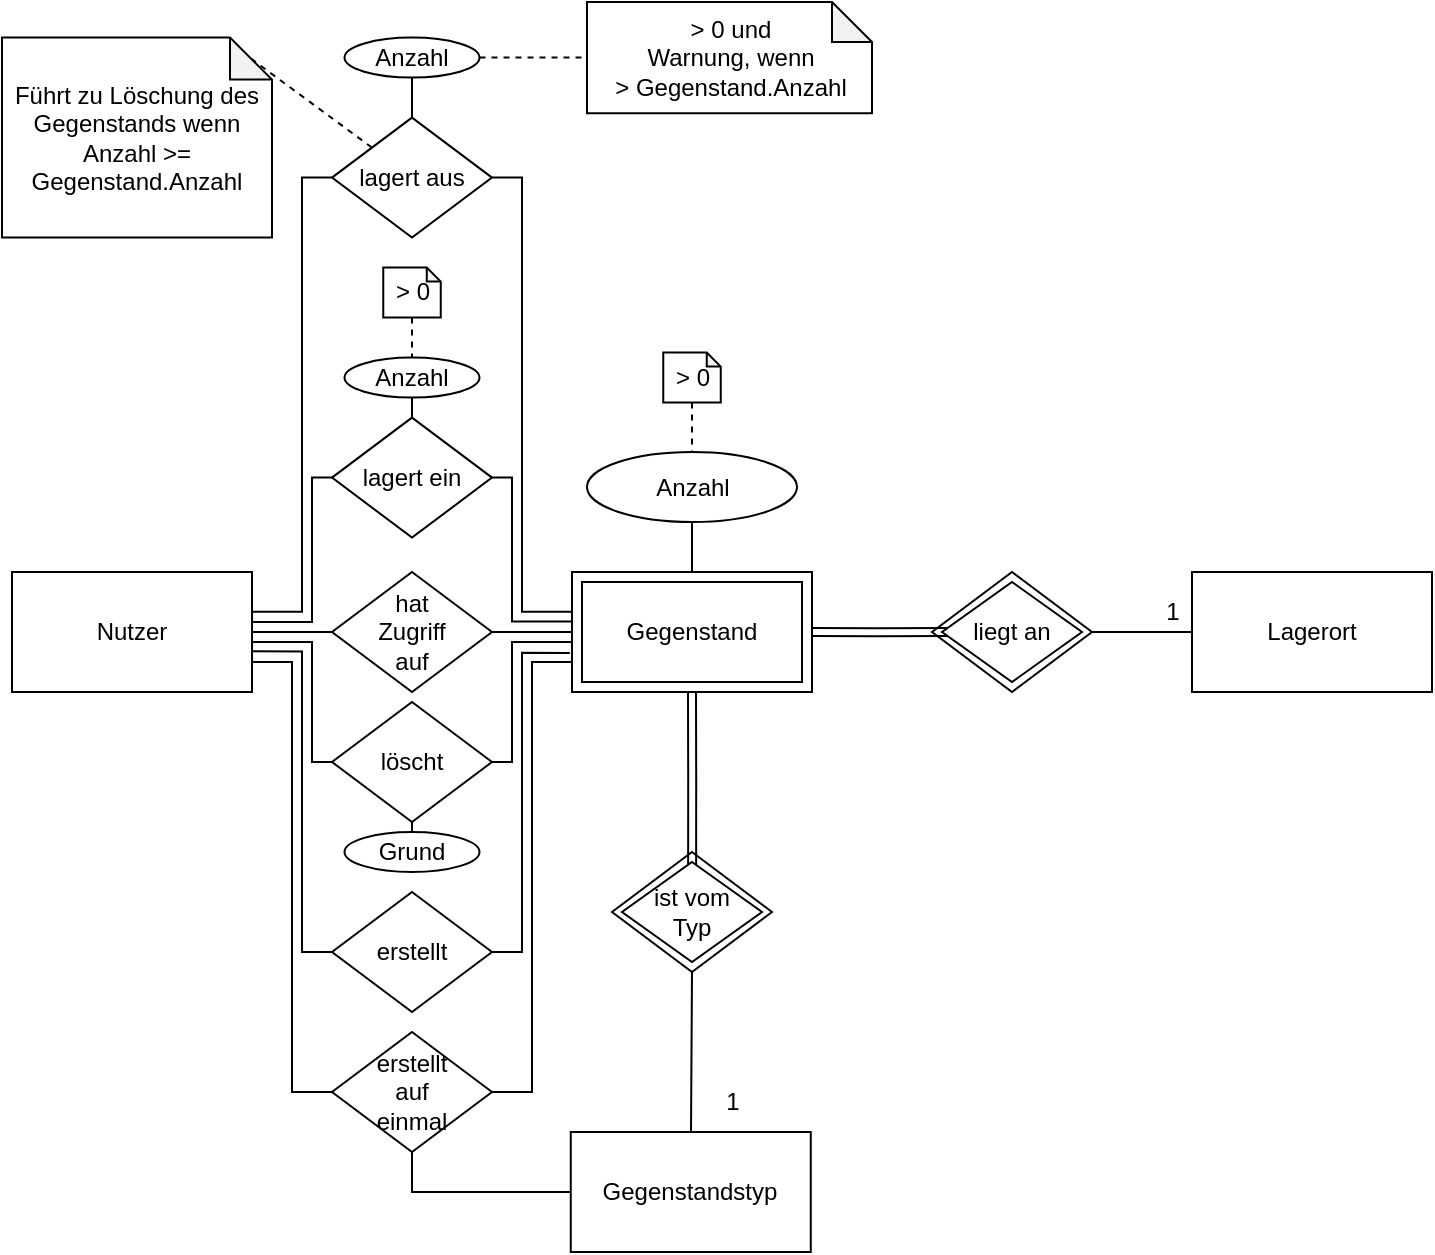 <mxfile version="13.2.3" type="device"><diagram id="py9hQc91kMQ61yK6olEt" name="Page-1"><mxGraphModel dx="1117" dy="1654" grid="1" gridSize="5" guides="1" tooltips="1" connect="1" arrows="1" fold="1" page="1" pageScale="1" pageWidth="850" pageHeight="1100" math="0" shadow="0"><root><mxCell id="0"/><mxCell id="1" parent="0"/><mxCell id="qa3V-vZnXM8_rd1PsVVK-26" style="edgeStyle=orthogonalEdgeStyle;rounded=0;orthogonalLoop=1;jettySize=auto;html=1;exitX=1;exitY=0.75;exitDx=0;exitDy=0;entryX=0;entryY=0.5;entryDx=0;entryDy=0;endArrow=none;endFill=0;" edge="1" parent="1" source="qa3V-vZnXM8_rd1PsVVK-1" target="qa3V-vZnXM8_rd1PsVVK-25"><mxGeometry relative="1" as="geometry"/></mxCell><mxCell id="qa3V-vZnXM8_rd1PsVVK-51" style="edgeStyle=orthogonalEdgeStyle;rounded=0;orthogonalLoop=1;jettySize=auto;html=1;exitX=1;exitY=0.5;exitDx=0;exitDy=0;entryX=0;entryY=0.5;entryDx=0;entryDy=0;endArrow=none;endFill=0;" edge="1" parent="1" source="qa3V-vZnXM8_rd1PsVVK-1" target="qa3V-vZnXM8_rd1PsVVK-32"><mxGeometry relative="1" as="geometry"><Array as="points"><mxPoint x="280" y="115"/><mxPoint x="310" y="115"/><mxPoint x="310" y="175"/></Array></mxGeometry></mxCell><mxCell id="qa3V-vZnXM8_rd1PsVVK-61" style="edgeStyle=elbowEdgeStyle;rounded=0;orthogonalLoop=1;jettySize=auto;html=1;entryX=0;entryY=0.5;entryDx=0;entryDy=0;endArrow=none;endFill=0;" edge="1" parent="1" target="qa3V-vZnXM8_rd1PsVVK-43"><mxGeometry relative="1" as="geometry"><mxPoint x="280" y="105" as="sourcePoint"/><Array as="points"><mxPoint x="310" y="100"/><mxPoint x="310" y="95"/></Array></mxGeometry></mxCell><mxCell id="qa3V-vZnXM8_rd1PsVVK-63" style="edgeStyle=elbowEdgeStyle;rounded=0;orthogonalLoop=1;jettySize=auto;html=1;exitX=1.001;exitY=0.331;exitDx=0;exitDy=0;entryX=0;entryY=0.5;entryDx=0;entryDy=0;endArrow=none;endFill=0;exitPerimeter=0;" edge="1" parent="1" source="qa3V-vZnXM8_rd1PsVVK-1" target="qa3V-vZnXM8_rd1PsVVK-44"><mxGeometry relative="1" as="geometry"><Array as="points"><mxPoint x="305" y="95"/><mxPoint x="305" y="5"/><mxPoint x="305"/></Array></mxGeometry></mxCell><mxCell id="qa3V-vZnXM8_rd1PsVVK-1" value="Nutzer" style="rounded=0;whiteSpace=wrap;html=1;" vertex="1" parent="1"><mxGeometry x="160" y="80" width="120" height="60" as="geometry"/></mxCell><mxCell id="qa3V-vZnXM8_rd1PsVVK-5" style="edgeStyle=orthogonalEdgeStyle;rounded=0;orthogonalLoop=1;jettySize=auto;html=1;exitX=1;exitY=0.5;exitDx=0;exitDy=0;entryX=-0.009;entryY=0.674;entryDx=0;entryDy=0;endArrow=none;endFill=0;entryPerimeter=0;" edge="1" parent="1" source="qa3V-vZnXM8_rd1PsVVK-3" target="qa3V-vZnXM8_rd1PsVVK-2"><mxGeometry relative="1" as="geometry"><Array as="points"><mxPoint x="415" y="230"/><mxPoint x="415" y="120"/><mxPoint x="440" y="120"/></Array></mxGeometry></mxCell><mxCell id="qa3V-vZnXM8_rd1PsVVK-34" style="edgeStyle=orthogonalEdgeStyle;rounded=0;orthogonalLoop=1;jettySize=auto;html=1;exitX=0;exitY=0.5;exitDx=0;exitDy=0;entryX=0.999;entryY=0.661;entryDx=0;entryDy=0;entryPerimeter=0;endArrow=none;endFill=0;" edge="1" parent="1" source="qa3V-vZnXM8_rd1PsVVK-3" target="qa3V-vZnXM8_rd1PsVVK-1"><mxGeometry relative="1" as="geometry"><Array as="points"><mxPoint x="305" y="270"/><mxPoint x="305" y="120"/></Array></mxGeometry></mxCell><mxCell id="qa3V-vZnXM8_rd1PsVVK-3" value="erstellt" style="rhombus;whiteSpace=wrap;html=1;" vertex="1" parent="1"><mxGeometry x="320.0" y="240.0" width="80" height="60" as="geometry"/></mxCell><mxCell id="qa3V-vZnXM8_rd1PsVVK-7" value="" style="group" vertex="1" connectable="0" parent="1"><mxGeometry x="440" y="80" width="120" height="60" as="geometry"/></mxCell><mxCell id="qa3V-vZnXM8_rd1PsVVK-2" value="" style="rounded=0;whiteSpace=wrap;html=1;" vertex="1" parent="qa3V-vZnXM8_rd1PsVVK-7"><mxGeometry width="120" height="60" as="geometry"/></mxCell><mxCell id="qa3V-vZnXM8_rd1PsVVK-6" value="Gegenstand" style="rounded=0;whiteSpace=wrap;html=1;" vertex="1" parent="qa3V-vZnXM8_rd1PsVVK-7"><mxGeometry x="5" y="5" width="110" height="50" as="geometry"/></mxCell><mxCell id="qa3V-vZnXM8_rd1PsVVK-10" value="" style="group" vertex="1" connectable="0" parent="1"><mxGeometry x="620.0" y="80.0" width="80" height="60" as="geometry"/></mxCell><mxCell id="qa3V-vZnXM8_rd1PsVVK-8" value="" style="rhombus;whiteSpace=wrap;html=1;" vertex="1" parent="qa3V-vZnXM8_rd1PsVVK-10"><mxGeometry width="80" height="60" as="geometry"/></mxCell><mxCell id="qa3V-vZnXM8_rd1PsVVK-9" value="liegt an" style="rhombus;whiteSpace=wrap;html=1;" vertex="1" parent="qa3V-vZnXM8_rd1PsVVK-10"><mxGeometry x="5.0" y="5.0" width="70" height="50" as="geometry"/></mxCell><mxCell id="qa3V-vZnXM8_rd1PsVVK-16" style="edgeStyle=orthogonalEdgeStyle;shape=link;rounded=0;orthogonalLoop=1;jettySize=auto;html=1;exitX=0.04;exitY=0.501;exitDx=0;exitDy=0;entryX=1;entryY=0.5;entryDx=0;entryDy=0;endArrow=none;endFill=0;exitPerimeter=0;" edge="1" parent="1" source="qa3V-vZnXM8_rd1PsVVK-9" target="qa3V-vZnXM8_rd1PsVVK-2"><mxGeometry relative="1" as="geometry"/></mxCell><mxCell id="qa3V-vZnXM8_rd1PsVVK-17" value="ist" style="group" vertex="1" connectable="0" parent="1"><mxGeometry x="460.0" y="220" width="80" height="60" as="geometry"/></mxCell><mxCell id="qa3V-vZnXM8_rd1PsVVK-18" value="" style="rhombus;whiteSpace=wrap;html=1;" vertex="1" parent="qa3V-vZnXM8_rd1PsVVK-17"><mxGeometry width="80" height="60" as="geometry"/></mxCell><mxCell id="qa3V-vZnXM8_rd1PsVVK-19" value="ist vom&lt;br&gt;Typ" style="rhombus;whiteSpace=wrap;html=1;" vertex="1" parent="qa3V-vZnXM8_rd1PsVVK-17"><mxGeometry x="5.0" y="5.0" width="70" height="50" as="geometry"/></mxCell><mxCell id="qa3V-vZnXM8_rd1PsVVK-20" style="edgeStyle=orthogonalEdgeStyle;shape=link;rounded=0;orthogonalLoop=1;jettySize=auto;html=1;exitX=0.501;exitY=0.027;exitDx=0;exitDy=0;entryX=0.5;entryY=1;entryDx=0;entryDy=0;endArrow=none;endFill=0;exitPerimeter=0;" edge="1" parent="1" source="qa3V-vZnXM8_rd1PsVVK-19" target="qa3V-vZnXM8_rd1PsVVK-2"><mxGeometry relative="1" as="geometry"/></mxCell><mxCell id="qa3V-vZnXM8_rd1PsVVK-21" value="Lagerort" style="rounded=0;whiteSpace=wrap;html=1;" vertex="1" parent="1"><mxGeometry x="750" y="80" width="120" height="60" as="geometry"/></mxCell><mxCell id="qa3V-vZnXM8_rd1PsVVK-22" style="edgeStyle=orthogonalEdgeStyle;rounded=0;orthogonalLoop=1;jettySize=auto;html=1;exitX=1;exitY=0.5;exitDx=0;exitDy=0;entryX=0;entryY=0.5;entryDx=0;entryDy=0;endArrow=none;endFill=0;" edge="1" parent="1" source="qa3V-vZnXM8_rd1PsVVK-8" target="qa3V-vZnXM8_rd1PsVVK-21"><mxGeometry relative="1" as="geometry"/></mxCell><mxCell id="qa3V-vZnXM8_rd1PsVVK-23" value="Gegenstandstyp" style="rounded=0;whiteSpace=wrap;html=1;" vertex="1" parent="1"><mxGeometry x="439.38" y="360" width="120" height="60" as="geometry"/></mxCell><mxCell id="qa3V-vZnXM8_rd1PsVVK-27" style="edgeStyle=orthogonalEdgeStyle;rounded=0;orthogonalLoop=1;jettySize=auto;html=1;exitX=1;exitY=0.5;exitDx=0;exitDy=0;entryX=0;entryY=0.75;entryDx=0;entryDy=0;endArrow=none;endFill=0;" edge="1" parent="1" source="qa3V-vZnXM8_rd1PsVVK-25" target="qa3V-vZnXM8_rd1PsVVK-2"><mxGeometry relative="1" as="geometry"/></mxCell><mxCell id="qa3V-vZnXM8_rd1PsVVK-29" style="edgeStyle=orthogonalEdgeStyle;rounded=0;orthogonalLoop=1;jettySize=auto;html=1;exitX=0.5;exitY=1;exitDx=0;exitDy=0;entryX=0;entryY=0.5;entryDx=0;entryDy=0;endArrow=none;endFill=0;" edge="1" parent="1" source="qa3V-vZnXM8_rd1PsVVK-25" target="qa3V-vZnXM8_rd1PsVVK-23"><mxGeometry relative="1" as="geometry"/></mxCell><mxCell id="qa3V-vZnXM8_rd1PsVVK-25" value="erstellt&lt;br&gt;auf&lt;br&gt;einmal" style="rhombus;whiteSpace=wrap;html=1;" vertex="1" parent="1"><mxGeometry x="320.0" y="310.0" width="80" height="60" as="geometry"/></mxCell><mxCell id="qa3V-vZnXM8_rd1PsVVK-31" style="edgeStyle=orthogonalEdgeStyle;rounded=0;orthogonalLoop=1;jettySize=auto;html=1;exitX=0.5;exitY=1;exitDx=0;exitDy=0;entryX=0.5;entryY=0;entryDx=0;entryDy=0;endArrow=none;endFill=0;" edge="1" parent="1" source="qa3V-vZnXM8_rd1PsVVK-30" target="qa3V-vZnXM8_rd1PsVVK-2"><mxGeometry relative="1" as="geometry"/></mxCell><mxCell id="qa3V-vZnXM8_rd1PsVVK-30" value="Anzahl" style="ellipse;whiteSpace=wrap;html=1;" vertex="1" parent="1"><mxGeometry x="447.5" y="20" width="105" height="35" as="geometry"/></mxCell><mxCell id="qa3V-vZnXM8_rd1PsVVK-50" style="edgeStyle=orthogonalEdgeStyle;rounded=0;orthogonalLoop=1;jettySize=auto;html=1;exitX=0.5;exitY=1;exitDx=0;exitDy=0;entryX=0.5;entryY=0;entryDx=0;entryDy=0;endArrow=none;endFill=0;" edge="1" parent="1" source="qa3V-vZnXM8_rd1PsVVK-32" target="qa3V-vZnXM8_rd1PsVVK-37"><mxGeometry relative="1" as="geometry"/></mxCell><mxCell id="qa3V-vZnXM8_rd1PsVVK-52" style="edgeStyle=orthogonalEdgeStyle;rounded=0;orthogonalLoop=1;jettySize=auto;html=1;exitX=1;exitY=0.5;exitDx=0;exitDy=0;entryX=0;entryY=0.5;entryDx=0;entryDy=0;endArrow=none;endFill=0;" edge="1" parent="1" source="qa3V-vZnXM8_rd1PsVVK-32" target="qa3V-vZnXM8_rd1PsVVK-2"><mxGeometry relative="1" as="geometry"><Array as="points"><mxPoint x="410" y="175"/><mxPoint x="410" y="115"/><mxPoint x="440" y="115"/></Array></mxGeometry></mxCell><mxCell id="qa3V-vZnXM8_rd1PsVVK-32" value="löscht" style="rhombus;whiteSpace=wrap;html=1;" vertex="1" parent="1"><mxGeometry x="320.0" y="145.0" width="80" height="60" as="geometry"/></mxCell><mxCell id="qa3V-vZnXM8_rd1PsVVK-37" value="Grund" style="ellipse;whiteSpace=wrap;html=1;" vertex="1" parent="1"><mxGeometry x="326.25" y="210" width="67.5" height="20" as="geometry"/></mxCell><mxCell id="qa3V-vZnXM8_rd1PsVVK-40" value="1" style="text;html=1;align=center;verticalAlign=middle;resizable=0;points=[];autosize=1;" vertex="1" parent="1"><mxGeometry x="730" y="90" width="20" height="20" as="geometry"/></mxCell><mxCell id="qa3V-vZnXM8_rd1PsVVK-42" value="1" style="text;html=1;align=center;verticalAlign=middle;resizable=0;points=[];autosize=1;" vertex="1" parent="1"><mxGeometry x="510" y="335" width="20" height="20" as="geometry"/></mxCell><mxCell id="qa3V-vZnXM8_rd1PsVVK-62" style="edgeStyle=elbowEdgeStyle;rounded=0;orthogonalLoop=1;jettySize=auto;html=1;exitX=1;exitY=0.5;exitDx=0;exitDy=0;entryX=-0.001;entryY=0.413;entryDx=0;entryDy=0;endArrow=none;endFill=0;entryPerimeter=0;" edge="1" parent="1" source="qa3V-vZnXM8_rd1PsVVK-43" target="qa3V-vZnXM8_rd1PsVVK-2"><mxGeometry relative="1" as="geometry"><Array as="points"><mxPoint x="410" y="90"/></Array></mxGeometry></mxCell><mxCell id="qa3V-vZnXM8_rd1PsVVK-43" value="lagert ein" style="rhombus;whiteSpace=wrap;html=1;" vertex="1" parent="1"><mxGeometry x="320.0" y="2.81" width="80" height="60" as="geometry"/></mxCell><mxCell id="qa3V-vZnXM8_rd1PsVVK-64" style="edgeStyle=elbowEdgeStyle;rounded=0;orthogonalLoop=1;jettySize=auto;html=1;exitX=1;exitY=0.5;exitDx=0;exitDy=0;entryX=0;entryY=0.331;entryDx=0;entryDy=0;entryPerimeter=0;endArrow=none;endFill=0;" edge="1" parent="1" source="qa3V-vZnXM8_rd1PsVVK-44" target="qa3V-vZnXM8_rd1PsVVK-2"><mxGeometry relative="1" as="geometry"><Array as="points"><mxPoint x="415" y="10"/></Array></mxGeometry></mxCell><mxCell id="qa3V-vZnXM8_rd1PsVVK-44" value="lagert aus" style="rhombus;whiteSpace=wrap;html=1;" vertex="1" parent="1"><mxGeometry x="320.0" y="-147.19" width="80" height="60" as="geometry"/></mxCell><mxCell id="qa3V-vZnXM8_rd1PsVVK-48" style="edgeStyle=orthogonalEdgeStyle;rounded=0;orthogonalLoop=1;jettySize=auto;html=1;exitX=0.5;exitY=1;exitDx=0;exitDy=0;entryX=0.5;entryY=0;entryDx=0;entryDy=0;endArrow=none;endFill=0;" edge="1" parent="1" source="qa3V-vZnXM8_rd1PsVVK-45" target="qa3V-vZnXM8_rd1PsVVK-43"><mxGeometry relative="1" as="geometry"/></mxCell><mxCell id="qa3V-vZnXM8_rd1PsVVK-45" value="Anzahl" style="ellipse;whiteSpace=wrap;html=1;" vertex="1" parent="1"><mxGeometry x="326.25" y="-27.19" width="67.5" height="20" as="geometry"/></mxCell><mxCell id="qa3V-vZnXM8_rd1PsVVK-58" style="edgeStyle=none;rounded=0;orthogonalLoop=1;jettySize=auto;html=1;exitX=1;exitY=0.5;exitDx=0;exitDy=0;entryX=0;entryY=0.5;entryDx=0;entryDy=0;entryPerimeter=0;dashed=1;endArrow=none;endFill=0;" edge="1" parent="1" source="qa3V-vZnXM8_rd1PsVVK-46" target="qa3V-vZnXM8_rd1PsVVK-56"><mxGeometry relative="1" as="geometry"/></mxCell><mxCell id="qa3V-vZnXM8_rd1PsVVK-59" style="edgeStyle=none;rounded=0;orthogonalLoop=1;jettySize=auto;html=1;exitX=0.5;exitY=1;exitDx=0;exitDy=0;entryX=0.5;entryY=0;entryDx=0;entryDy=0;endArrow=none;endFill=0;" edge="1" parent="1" source="qa3V-vZnXM8_rd1PsVVK-46" target="qa3V-vZnXM8_rd1PsVVK-44"><mxGeometry relative="1" as="geometry"/></mxCell><mxCell id="qa3V-vZnXM8_rd1PsVVK-46" value="Anzahl" style="ellipse;whiteSpace=wrap;html=1;" vertex="1" parent="1"><mxGeometry x="326.25" y="-187.19" width="67.5" height="20" as="geometry"/></mxCell><mxCell id="qa3V-vZnXM8_rd1PsVVK-60" style="edgeStyle=none;rounded=0;orthogonalLoop=1;jettySize=auto;html=1;exitX=0.5;exitY=1;exitDx=0;exitDy=0;exitPerimeter=0;entryX=0.5;entryY=0;entryDx=0;entryDy=0;endArrow=none;endFill=0;dashed=1;" edge="1" parent="1" source="qa3V-vZnXM8_rd1PsVVK-53" target="qa3V-vZnXM8_rd1PsVVK-45"><mxGeometry relative="1" as="geometry"/></mxCell><mxCell id="qa3V-vZnXM8_rd1PsVVK-53" value="&amp;gt; 0" style="shape=note;whiteSpace=wrap;html=1;backgroundOutline=1;darkOpacity=0.05;size=7;" vertex="1" parent="1"><mxGeometry x="345.63" y="-72.19" width="28.75" height="25" as="geometry"/></mxCell><mxCell id="qa3V-vZnXM8_rd1PsVVK-56" value="&amp;gt; 0 und&lt;br&gt;Warnung, wenn &lt;br&gt;&amp;gt; Gegenstand.Anzahl" style="shape=note;whiteSpace=wrap;html=1;backgroundOutline=1;darkOpacity=0.05;size=20;" vertex="1" parent="1"><mxGeometry x="447.5" y="-205" width="142.5" height="55.62" as="geometry"/></mxCell><mxCell id="qa3V-vZnXM8_rd1PsVVK-69" style="edgeStyle=elbowEdgeStyle;rounded=0;orthogonalLoop=1;jettySize=auto;html=1;exitX=0;exitY=0.5;exitDx=0;exitDy=0;entryX=1;entryY=0.5;entryDx=0;entryDy=0;endArrow=none;endFill=0;" edge="1" parent="1" source="qa3V-vZnXM8_rd1PsVVK-67" target="qa3V-vZnXM8_rd1PsVVK-1"><mxGeometry relative="1" as="geometry"/></mxCell><mxCell id="qa3V-vZnXM8_rd1PsVVK-67" value="hat&lt;br&gt;Zugriff&lt;br&gt;auf" style="rhombus;whiteSpace=wrap;html=1;" vertex="1" parent="1"><mxGeometry x="320.0" y="80.0" width="80" height="60" as="geometry"/></mxCell><mxCell id="qa3V-vZnXM8_rd1PsVVK-68" style="edgeStyle=elbowEdgeStyle;rounded=0;orthogonalLoop=1;jettySize=auto;html=1;exitX=0;exitY=0.5;exitDx=0;exitDy=0;entryX=1;entryY=0.5;entryDx=0;entryDy=0;endArrow=none;endFill=0;" edge="1" parent="1" source="qa3V-vZnXM8_rd1PsVVK-2" target="qa3V-vZnXM8_rd1PsVVK-67"><mxGeometry relative="1" as="geometry"/></mxCell><mxCell id="qa3V-vZnXM8_rd1PsVVK-70" style="edgeStyle=elbowEdgeStyle;rounded=0;orthogonalLoop=1;jettySize=auto;html=1;exitX=0.5;exitY=1;exitDx=0;exitDy=0;entryX=0.5;entryY=0;entryDx=0;entryDy=0;endArrow=none;endFill=0;" edge="1" parent="1" source="qa3V-vZnXM8_rd1PsVVK-18" target="qa3V-vZnXM8_rd1PsVVK-23"><mxGeometry relative="1" as="geometry"/></mxCell><mxCell id="qa3V-vZnXM8_rd1PsVVK-72" style="rounded=0;orthogonalLoop=1;jettySize=auto;html=1;exitX=0;exitY=0;exitDx=124.5;exitDy=10.5;exitPerimeter=0;entryX=0;entryY=0;entryDx=0;entryDy=0;endArrow=none;endFill=0;dashed=1;" edge="1" parent="1" source="qa3V-vZnXM8_rd1PsVVK-71" target="qa3V-vZnXM8_rd1PsVVK-44"><mxGeometry relative="1" as="geometry"/></mxCell><mxCell id="qa3V-vZnXM8_rd1PsVVK-71" value="Führt zu Löschung des Gegenstands wenn Anzahl &amp;gt;= Gegenstand.Anzahl" style="shape=note;whiteSpace=wrap;html=1;backgroundOutline=1;darkOpacity=0.05;size=21;" vertex="1" parent="1"><mxGeometry x="155" y="-187.19" width="135" height="100" as="geometry"/></mxCell><mxCell id="qa3V-vZnXM8_rd1PsVVK-76" style="edgeStyle=none;rounded=0;orthogonalLoop=1;jettySize=auto;html=1;exitX=0.5;exitY=1;exitDx=0;exitDy=0;exitPerimeter=0;entryX=0.5;entryY=0;entryDx=0;entryDy=0;dashed=1;endArrow=none;endFill=0;" edge="1" parent="1" source="qa3V-vZnXM8_rd1PsVVK-75" target="qa3V-vZnXM8_rd1PsVVK-30"><mxGeometry relative="1" as="geometry"/></mxCell><mxCell id="qa3V-vZnXM8_rd1PsVVK-75" value="&amp;gt; 0" style="shape=note;whiteSpace=wrap;html=1;backgroundOutline=1;darkOpacity=0.05;size=7;" vertex="1" parent="1"><mxGeometry x="485.63" y="-29.69" width="28.75" height="25" as="geometry"/></mxCell></root></mxGraphModel></diagram></mxfile>